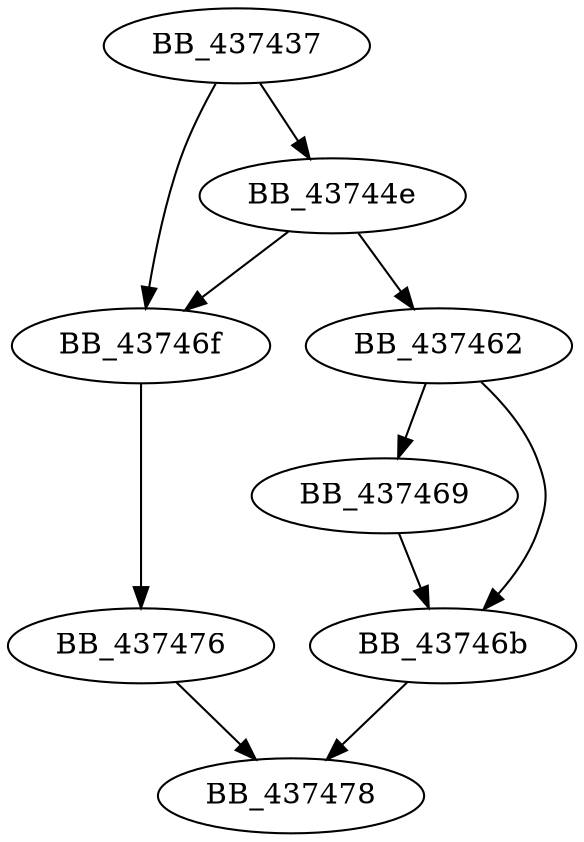 DiGraph sub_437437{
BB_437437->BB_43744e
BB_437437->BB_43746f
BB_43744e->BB_437462
BB_43744e->BB_43746f
BB_437462->BB_437469
BB_437462->BB_43746b
BB_437469->BB_43746b
BB_43746b->BB_437478
BB_43746f->BB_437476
BB_437476->BB_437478
}
